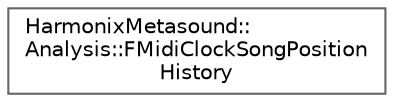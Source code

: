digraph "Graphical Class Hierarchy"
{
 // INTERACTIVE_SVG=YES
 // LATEX_PDF_SIZE
  bgcolor="transparent";
  edge [fontname=Helvetica,fontsize=10,labelfontname=Helvetica,labelfontsize=10];
  node [fontname=Helvetica,fontsize=10,shape=box,height=0.2,width=0.4];
  rankdir="LR";
  Node0 [id="Node000000",label="HarmonixMetasound::\lAnalysis::FMidiClockSongPosition\lHistory",height=0.2,width=0.4,color="grey40", fillcolor="white", style="filled",URL="$de/d71/structHarmonixMetasound_1_1Analysis_1_1FMidiClockSongPositionHistory.html",tooltip=" "];
}
